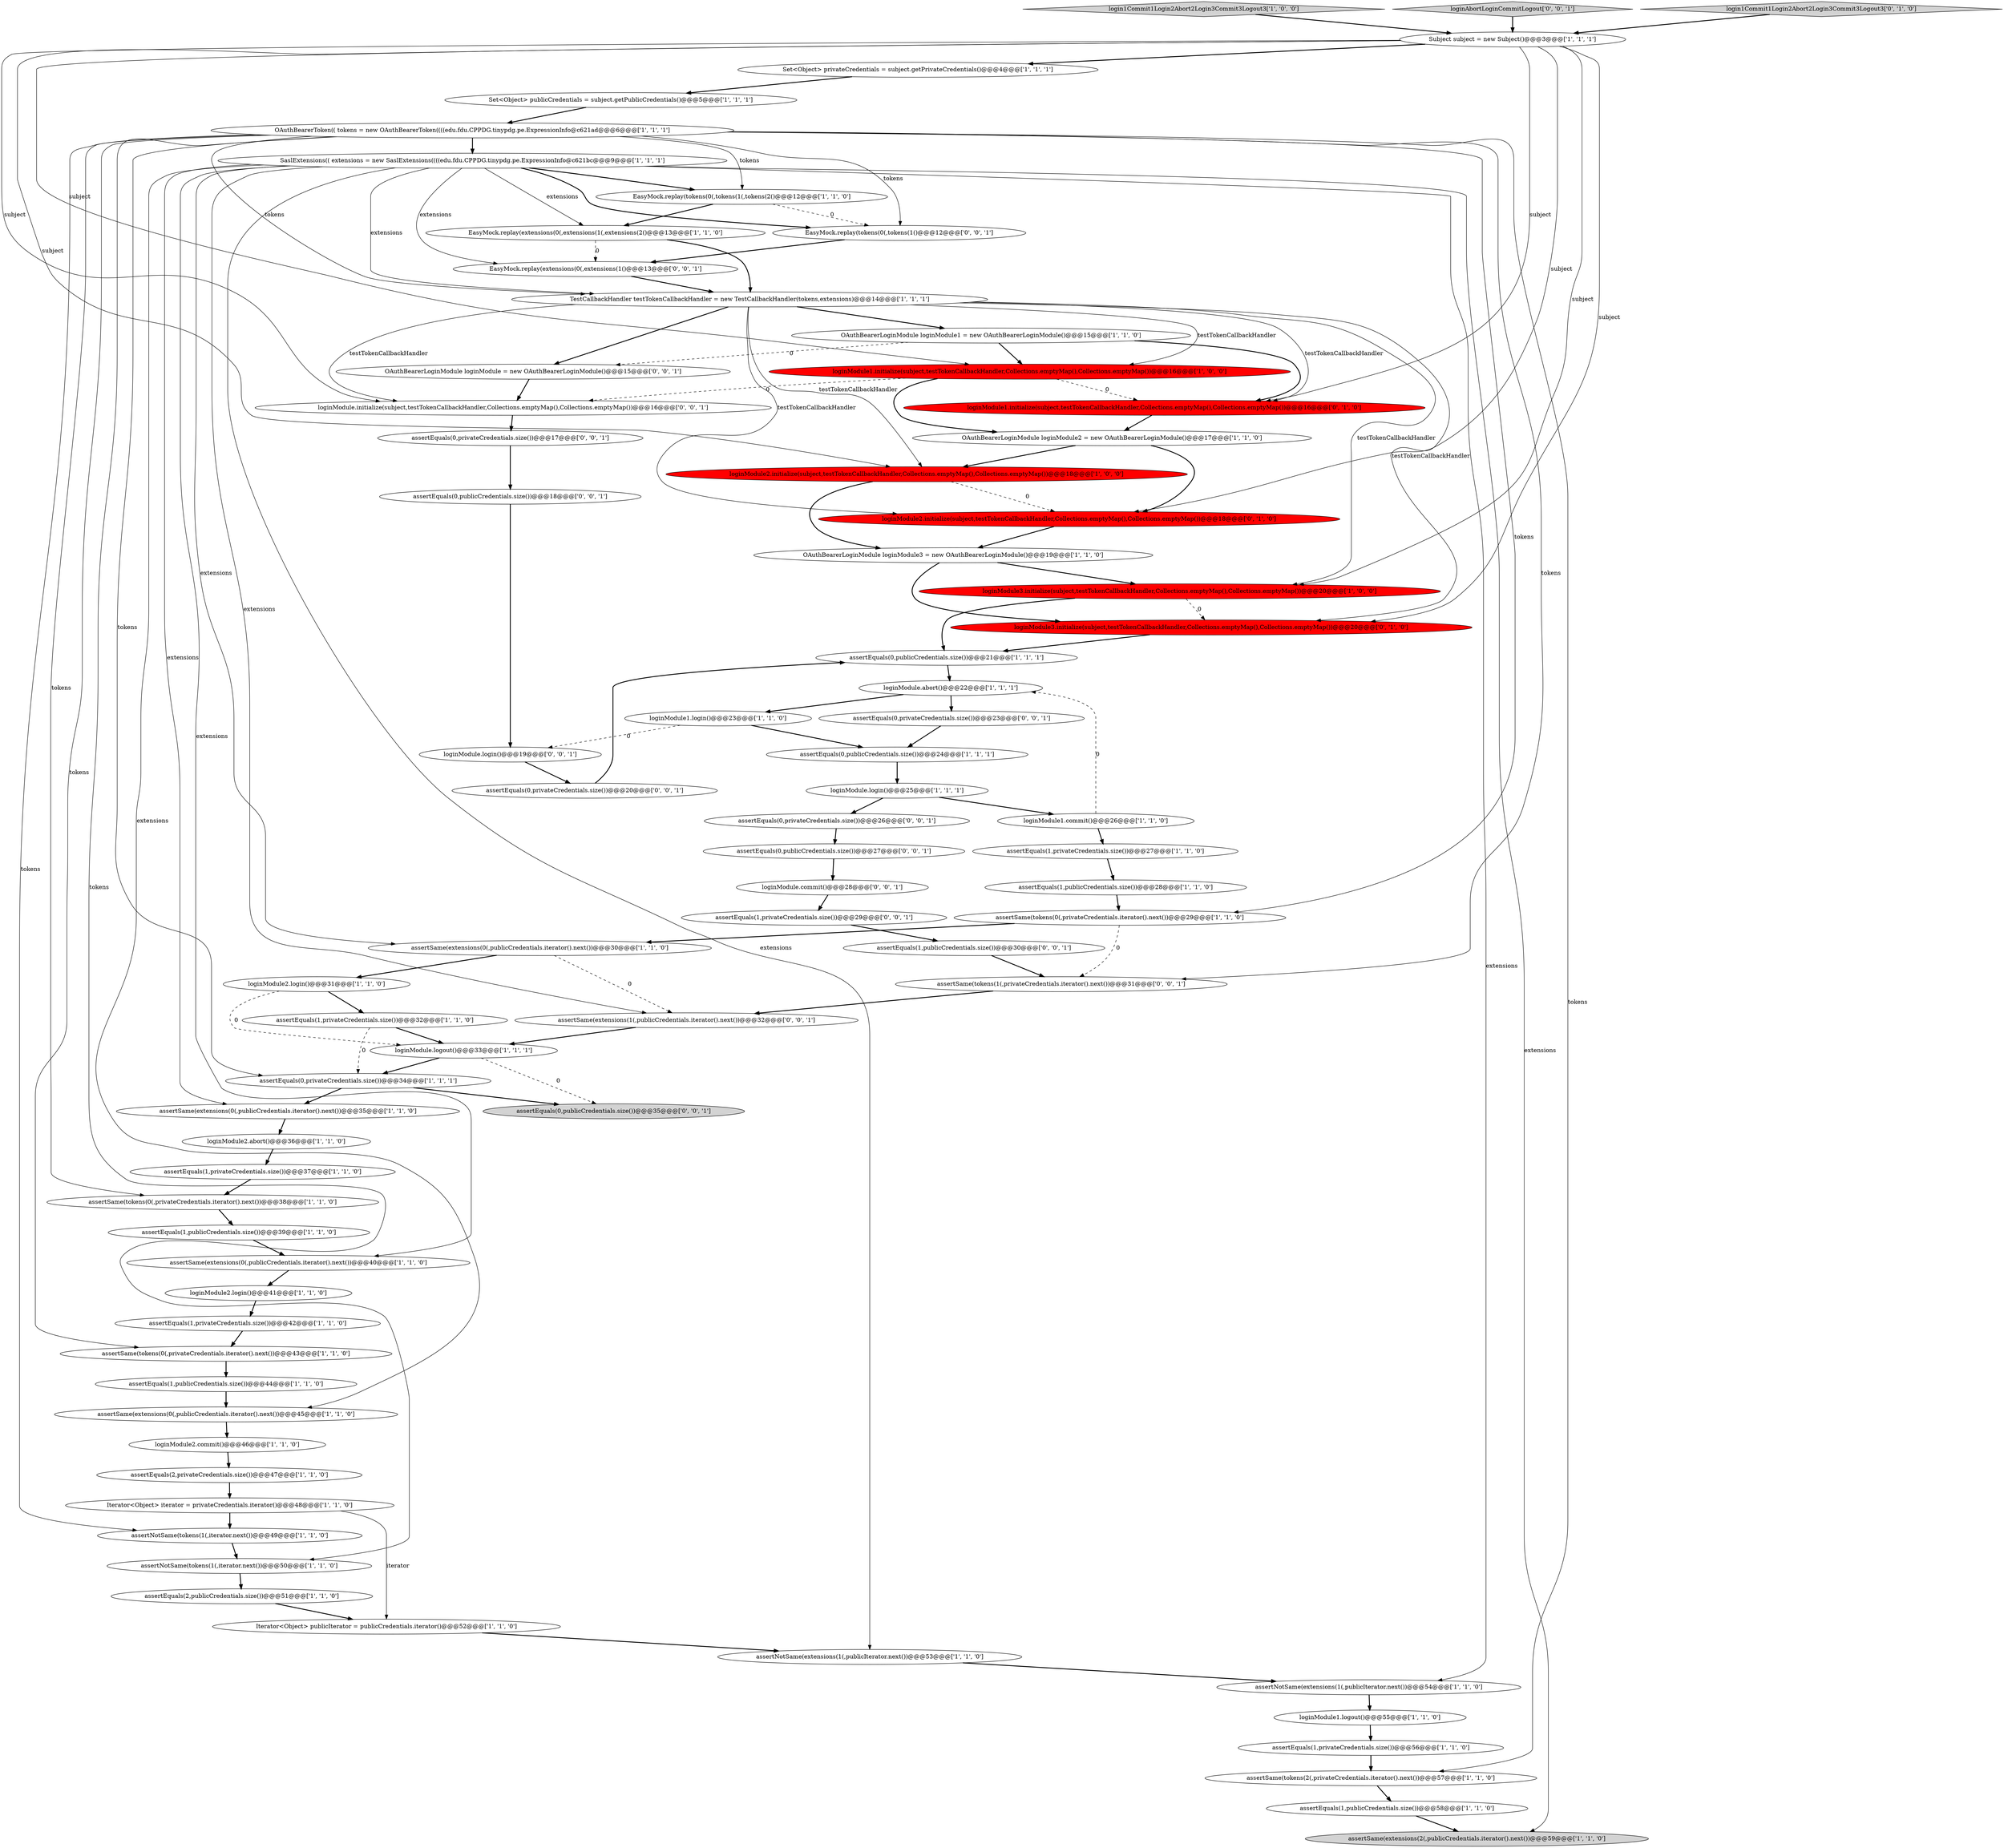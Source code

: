 digraph {
17 [style = filled, label = "login1Commit1Login2Abort2Login3Commit3Logout3['1', '0', '0']", fillcolor = lightgray, shape = diamond image = "AAA0AAABBB1BBB"];
72 [style = filled, label = "assertSame(tokens(1(,privateCredentials.iterator().next())@@@31@@@['0', '0', '1']", fillcolor = white, shape = ellipse image = "AAA0AAABBB3BBB"];
70 [style = filled, label = "loginModule.login()@@@19@@@['0', '0', '1']", fillcolor = white, shape = ellipse image = "AAA0AAABBB3BBB"];
31 [style = filled, label = "assertEquals(0,publicCredentials.size())@@@24@@@['1', '1', '1']", fillcolor = white, shape = ellipse image = "AAA0AAABBB1BBB"];
45 [style = filled, label = "assertSame(tokens(0(,privateCredentials.iterator().next())@@@29@@@['1', '1', '0']", fillcolor = white, shape = ellipse image = "AAA0AAABBB1BBB"];
8 [style = filled, label = "loginModule.logout()@@@33@@@['1', '1', '1']", fillcolor = white, shape = ellipse image = "AAA0AAABBB1BBB"];
64 [style = filled, label = "EasyMock.replay(extensions(0(,extensions(1()@@@13@@@['0', '0', '1']", fillcolor = white, shape = ellipse image = "AAA0AAABBB3BBB"];
5 [style = filled, label = "assertEquals(1,publicCredentials.size())@@@28@@@['1', '1', '0']", fillcolor = white, shape = ellipse image = "AAA0AAABBB1BBB"];
13 [style = filled, label = "Set<Object> privateCredentials = subject.getPrivateCredentials()@@@4@@@['1', '1', '1']", fillcolor = white, shape = ellipse image = "AAA0AAABBB1BBB"];
32 [style = filled, label = "EasyMock.replay(extensions(0(,extensions(1(,extensions(2()@@@13@@@['1', '1', '0']", fillcolor = white, shape = ellipse image = "AAA0AAABBB1BBB"];
50 [style = filled, label = "assertNotSame(extensions(1(,publicIterator.next())@@@54@@@['1', '1', '0']", fillcolor = white, shape = ellipse image = "AAA0AAABBB1BBB"];
52 [style = filled, label = "loginModule2.abort()@@@36@@@['1', '1', '0']", fillcolor = white, shape = ellipse image = "AAA0AAABBB1BBB"];
67 [style = filled, label = "loginAbortLoginCommitLogout['0', '0', '1']", fillcolor = lightgray, shape = diamond image = "AAA0AAABBB3BBB"];
48 [style = filled, label = "assertEquals(1,publicCredentials.size())@@@39@@@['1', '1', '0']", fillcolor = white, shape = ellipse image = "AAA0AAABBB1BBB"];
54 [style = filled, label = "loginModule1.initialize(subject,testTokenCallbackHandler,Collections.emptyMap(),Collections.emptyMap())@@@16@@@['0', '1', '0']", fillcolor = red, shape = ellipse image = "AAA1AAABBB2BBB"];
12 [style = filled, label = "loginModule2.login()@@@31@@@['1', '1', '0']", fillcolor = white, shape = ellipse image = "AAA0AAABBB1BBB"];
4 [style = filled, label = "Iterator<Object> publicIterator = publicCredentials.iterator()@@@52@@@['1', '1', '0']", fillcolor = white, shape = ellipse image = "AAA0AAABBB1BBB"];
22 [style = filled, label = "Set<Object> publicCredentials = subject.getPublicCredentials()@@@5@@@['1', '1', '1']", fillcolor = white, shape = ellipse image = "AAA0AAABBB1BBB"];
41 [style = filled, label = "loginModule1.login()@@@23@@@['1', '1', '0']", fillcolor = white, shape = ellipse image = "AAA0AAABBB1BBB"];
19 [style = filled, label = "loginModule.abort()@@@22@@@['1', '1', '1']", fillcolor = white, shape = ellipse image = "AAA0AAABBB1BBB"];
30 [style = filled, label = "assertEquals(0,publicCredentials.size())@@@21@@@['1', '1', '1']", fillcolor = white, shape = ellipse image = "AAA0AAABBB1BBB"];
33 [style = filled, label = "loginModule.login()@@@25@@@['1', '1', '1']", fillcolor = white, shape = ellipse image = "AAA0AAABBB1BBB"];
15 [style = filled, label = "assertEquals(2,publicCredentials.size())@@@51@@@['1', '1', '0']", fillcolor = white, shape = ellipse image = "AAA0AAABBB1BBB"];
39 [style = filled, label = "assertSame(extensions(0(,publicCredentials.iterator().next())@@@35@@@['1', '1', '0']", fillcolor = white, shape = ellipse image = "AAA0AAABBB1BBB"];
51 [style = filled, label = "assertEquals(1,privateCredentials.size())@@@27@@@['1', '1', '0']", fillcolor = white, shape = ellipse image = "AAA0AAABBB1BBB"];
63 [style = filled, label = "loginModule.initialize(subject,testTokenCallbackHandler,Collections.emptyMap(),Collections.emptyMap())@@@16@@@['0', '0', '1']", fillcolor = white, shape = ellipse image = "AAA0AAABBB3BBB"];
10 [style = filled, label = "assertSame(tokens(0(,privateCredentials.iterator().next())@@@38@@@['1', '1', '0']", fillcolor = white, shape = ellipse image = "AAA0AAABBB1BBB"];
26 [style = filled, label = "loginModule1.commit()@@@26@@@['1', '1', '0']", fillcolor = white, shape = ellipse image = "AAA0AAABBB1BBB"];
28 [style = filled, label = "Subject subject = new Subject()@@@3@@@['1', '1', '1']", fillcolor = white, shape = ellipse image = "AAA0AAABBB1BBB"];
66 [style = filled, label = "assertEquals(0,privateCredentials.size())@@@26@@@['0', '0', '1']", fillcolor = white, shape = ellipse image = "AAA0AAABBB3BBB"];
14 [style = filled, label = "assertSame(tokens(0(,privateCredentials.iterator().next())@@@43@@@['1', '1', '0']", fillcolor = white, shape = ellipse image = "AAA0AAABBB1BBB"];
61 [style = filled, label = "assertEquals(0,publicCredentials.size())@@@35@@@['0', '0', '1']", fillcolor = lightgray, shape = ellipse image = "AAA0AAABBB3BBB"];
73 [style = filled, label = "EasyMock.replay(tokens(0(,tokens(1()@@@12@@@['0', '0', '1']", fillcolor = white, shape = ellipse image = "AAA0AAABBB3BBB"];
68 [style = filled, label = "OAuthBearerLoginModule loginModule = new OAuthBearerLoginModule()@@@15@@@['0', '0', '1']", fillcolor = white, shape = ellipse image = "AAA0AAABBB3BBB"];
35 [style = filled, label = "loginModule2.commit()@@@46@@@['1', '1', '0']", fillcolor = white, shape = ellipse image = "AAA0AAABBB1BBB"];
27 [style = filled, label = "loginModule2.initialize(subject,testTokenCallbackHandler,Collections.emptyMap(),Collections.emptyMap())@@@18@@@['1', '0', '0']", fillcolor = red, shape = ellipse image = "AAA1AAABBB1BBB"];
36 [style = filled, label = "assertSame(extensions(2(,publicCredentials.iterator().next())@@@59@@@['1', '1', '0']", fillcolor = lightgray, shape = ellipse image = "AAA0AAABBB1BBB"];
75 [style = filled, label = "assertEquals(1,publicCredentials.size())@@@30@@@['0', '0', '1']", fillcolor = white, shape = ellipse image = "AAA0AAABBB3BBB"];
42 [style = filled, label = "assertEquals(1,publicCredentials.size())@@@58@@@['1', '1', '0']", fillcolor = white, shape = ellipse image = "AAA0AAABBB1BBB"];
74 [style = filled, label = "assertEquals(0,privateCredentials.size())@@@17@@@['0', '0', '1']", fillcolor = white, shape = ellipse image = "AAA0AAABBB3BBB"];
7 [style = filled, label = "assertEquals(1,privateCredentials.size())@@@56@@@['1', '1', '0']", fillcolor = white, shape = ellipse image = "AAA0AAABBB1BBB"];
0 [style = filled, label = "assertEquals(1,privateCredentials.size())@@@42@@@['1', '1', '0']", fillcolor = white, shape = ellipse image = "AAA0AAABBB1BBB"];
21 [style = filled, label = "loginModule1.logout()@@@55@@@['1', '1', '0']", fillcolor = white, shape = ellipse image = "AAA0AAABBB1BBB"];
58 [style = filled, label = "assertEquals(0,publicCredentials.size())@@@27@@@['0', '0', '1']", fillcolor = white, shape = ellipse image = "AAA0AAABBB3BBB"];
55 [style = filled, label = "loginModule2.initialize(subject,testTokenCallbackHandler,Collections.emptyMap(),Collections.emptyMap())@@@18@@@['0', '1', '0']", fillcolor = red, shape = ellipse image = "AAA1AAABBB2BBB"];
62 [style = filled, label = "loginModule.commit()@@@28@@@['0', '0', '1']", fillcolor = white, shape = ellipse image = "AAA0AAABBB3BBB"];
38 [style = filled, label = "Iterator<Object> iterator = privateCredentials.iterator()@@@48@@@['1', '1', '0']", fillcolor = white, shape = ellipse image = "AAA0AAABBB1BBB"];
9 [style = filled, label = "assertNotSame(tokens(1(,iterator.next())@@@50@@@['1', '1', '0']", fillcolor = white, shape = ellipse image = "AAA0AAABBB1BBB"];
1 [style = filled, label = "SaslExtensions(( extensions = new SaslExtensions((((edu.fdu.CPPDG.tinypdg.pe.ExpressionInfo@c621bc@@@9@@@['1', '1', '1']", fillcolor = white, shape = ellipse image = "AAA0AAABBB1BBB"];
34 [style = filled, label = "TestCallbackHandler testTokenCallbackHandler = new TestCallbackHandler(tokens,extensions)@@@14@@@['1', '1', '1']", fillcolor = white, shape = ellipse image = "AAA0AAABBB1BBB"];
16 [style = filled, label = "assertEquals(1,publicCredentials.size())@@@44@@@['1', '1', '0']", fillcolor = white, shape = ellipse image = "AAA0AAABBB1BBB"];
29 [style = filled, label = "assertEquals(1,privateCredentials.size())@@@32@@@['1', '1', '0']", fillcolor = white, shape = ellipse image = "AAA0AAABBB1BBB"];
18 [style = filled, label = "OAuthBearerLoginModule loginModule2 = new OAuthBearerLoginModule()@@@17@@@['1', '1', '0']", fillcolor = white, shape = ellipse image = "AAA0AAABBB1BBB"];
23 [style = filled, label = "assertSame(tokens(2(,privateCredentials.iterator().next())@@@57@@@['1', '1', '0']", fillcolor = white, shape = ellipse image = "AAA0AAABBB1BBB"];
40 [style = filled, label = "assertSame(extensions(0(,publicCredentials.iterator().next())@@@45@@@['1', '1', '0']", fillcolor = white, shape = ellipse image = "AAA0AAABBB1BBB"];
43 [style = filled, label = "loginModule2.login()@@@41@@@['1', '1', '0']", fillcolor = white, shape = ellipse image = "AAA0AAABBB1BBB"];
47 [style = filled, label = "loginModule3.initialize(subject,testTokenCallbackHandler,Collections.emptyMap(),Collections.emptyMap())@@@20@@@['1', '0', '0']", fillcolor = red, shape = ellipse image = "AAA1AAABBB1BBB"];
49 [style = filled, label = "assertEquals(0,privateCredentials.size())@@@34@@@['1', '1', '1']", fillcolor = white, shape = ellipse image = "AAA0AAABBB1BBB"];
71 [style = filled, label = "assertEquals(0,privateCredentials.size())@@@23@@@['0', '0', '1']", fillcolor = white, shape = ellipse image = "AAA0AAABBB3BBB"];
25 [style = filled, label = "assertSame(extensions(0(,publicCredentials.iterator().next())@@@40@@@['1', '1', '0']", fillcolor = white, shape = ellipse image = "AAA0AAABBB1BBB"];
65 [style = filled, label = "assertSame(extensions(1(,publicCredentials.iterator().next())@@@32@@@['0', '0', '1']", fillcolor = white, shape = ellipse image = "AAA0AAABBB3BBB"];
24 [style = filled, label = "OAuthBearerLoginModule loginModule3 = new OAuthBearerLoginModule()@@@19@@@['1', '1', '0']", fillcolor = white, shape = ellipse image = "AAA0AAABBB1BBB"];
60 [style = filled, label = "assertEquals(1,privateCredentials.size())@@@29@@@['0', '0', '1']", fillcolor = white, shape = ellipse image = "AAA0AAABBB3BBB"];
37 [style = filled, label = "OAuthBearerLoginModule loginModule1 = new OAuthBearerLoginModule()@@@15@@@['1', '1', '0']", fillcolor = white, shape = ellipse image = "AAA0AAABBB1BBB"];
46 [style = filled, label = "OAuthBearerToken(( tokens = new OAuthBearerToken((((edu.fdu.CPPDG.tinypdg.pe.ExpressionInfo@c621ad@@@6@@@['1', '1', '1']", fillcolor = white, shape = ellipse image = "AAA0AAABBB1BBB"];
59 [style = filled, label = "assertEquals(0,privateCredentials.size())@@@20@@@['0', '0', '1']", fillcolor = white, shape = ellipse image = "AAA0AAABBB3BBB"];
53 [style = filled, label = "assertEquals(1,privateCredentials.size())@@@37@@@['1', '1', '0']", fillcolor = white, shape = ellipse image = "AAA0AAABBB1BBB"];
2 [style = filled, label = "EasyMock.replay(tokens(0(,tokens(1(,tokens(2()@@@12@@@['1', '1', '0']", fillcolor = white, shape = ellipse image = "AAA0AAABBB1BBB"];
11 [style = filled, label = "loginModule1.initialize(subject,testTokenCallbackHandler,Collections.emptyMap(),Collections.emptyMap())@@@16@@@['1', '0', '0']", fillcolor = red, shape = ellipse image = "AAA1AAABBB1BBB"];
56 [style = filled, label = "login1Commit1Login2Abort2Login3Commit3Logout3['0', '1', '0']", fillcolor = lightgray, shape = diamond image = "AAA0AAABBB2BBB"];
3 [style = filled, label = "assertSame(extensions(0(,publicCredentials.iterator().next())@@@30@@@['1', '1', '0']", fillcolor = white, shape = ellipse image = "AAA0AAABBB1BBB"];
57 [style = filled, label = "loginModule3.initialize(subject,testTokenCallbackHandler,Collections.emptyMap(),Collections.emptyMap())@@@20@@@['0', '1', '0']", fillcolor = red, shape = ellipse image = "AAA1AAABBB2BBB"];
20 [style = filled, label = "assertNotSame(tokens(1(,iterator.next())@@@49@@@['1', '1', '0']", fillcolor = white, shape = ellipse image = "AAA0AAABBB1BBB"];
6 [style = filled, label = "assertNotSame(extensions(1(,publicIterator.next())@@@53@@@['1', '1', '0']", fillcolor = white, shape = ellipse image = "AAA0AAABBB1BBB"];
69 [style = filled, label = "assertEquals(0,publicCredentials.size())@@@18@@@['0', '0', '1']", fillcolor = white, shape = ellipse image = "AAA0AAABBB3BBB"];
44 [style = filled, label = "assertEquals(2,privateCredentials.size())@@@47@@@['1', '1', '0']", fillcolor = white, shape = ellipse image = "AAA0AAABBB1BBB"];
74->69 [style = bold, label=""];
51->5 [style = bold, label=""];
28->27 [style = solid, label="subject"];
67->28 [style = bold, label=""];
12->8 [style = dashed, label="0"];
37->11 [style = bold, label=""];
1->6 [style = solid, label="extensions"];
20->9 [style = bold, label=""];
18->55 [style = bold, label=""];
46->73 [style = solid, label="tokens"];
24->57 [style = bold, label=""];
34->55 [style = solid, label="testTokenCallbackHandler"];
25->43 [style = bold, label=""];
5->45 [style = bold, label=""];
32->34 [style = bold, label=""];
3->65 [style = dashed, label="0"];
19->71 [style = bold, label=""];
26->51 [style = bold, label=""];
34->68 [style = bold, label=""];
1->50 [style = solid, label="extensions"];
46->45 [style = solid, label="tokens"];
0->14 [style = bold, label=""];
58->62 [style = bold, label=""];
49->39 [style = bold, label=""];
46->23 [style = solid, label="tokens"];
32->64 [style = dashed, label="0"];
46->2 [style = solid, label="tokens"];
34->27 [style = solid, label="testTokenCallbackHandler"];
28->11 [style = solid, label="subject"];
28->54 [style = solid, label="subject"];
43->0 [style = bold, label=""];
64->34 [style = bold, label=""];
13->22 [style = bold, label=""];
2->32 [style = bold, label=""];
14->16 [style = bold, label=""];
16->40 [style = bold, label=""];
22->46 [style = bold, label=""];
35->44 [style = bold, label=""];
11->54 [style = dashed, label="0"];
62->60 [style = bold, label=""];
10->48 [style = bold, label=""];
46->9 [style = solid, label="tokens"];
34->57 [style = solid, label="testTokenCallbackHandler"];
24->47 [style = bold, label=""];
11->18 [style = bold, label=""];
44->38 [style = bold, label=""];
30->19 [style = bold, label=""];
39->52 [style = bold, label=""];
12->29 [style = bold, label=""];
70->59 [style = bold, label=""];
26->19 [style = dashed, label="0"];
19->41 [style = bold, label=""];
31->33 [style = bold, label=""];
7->23 [style = bold, label=""];
1->34 [style = solid, label="extensions"];
57->30 [style = bold, label=""];
21->7 [style = bold, label=""];
46->14 [style = solid, label="tokens"];
73->64 [style = bold, label=""];
46->20 [style = solid, label="tokens"];
53->10 [style = bold, label=""];
27->55 [style = dashed, label="0"];
65->8 [style = bold, label=""];
38->20 [style = bold, label=""];
71->31 [style = bold, label=""];
40->35 [style = bold, label=""];
46->34 [style = solid, label="tokens"];
47->57 [style = dashed, label="0"];
68->63 [style = bold, label=""];
1->73 [style = bold, label=""];
34->63 [style = solid, label="testTokenCallbackHandler"];
3->12 [style = bold, label=""];
49->61 [style = bold, label=""];
63->74 [style = bold, label=""];
33->26 [style = bold, label=""];
23->42 [style = bold, label=""];
66->58 [style = bold, label=""];
1->3 [style = solid, label="extensions"];
72->65 [style = bold, label=""];
1->36 [style = solid, label="extensions"];
41->70 [style = dashed, label="0"];
46->10 [style = solid, label="tokens"];
75->72 [style = bold, label=""];
27->24 [style = bold, label=""];
1->2 [style = bold, label=""];
41->31 [style = bold, label=""];
1->64 [style = solid, label="extensions"];
46->49 [style = solid, label="tokens"];
28->47 [style = solid, label="subject"];
29->8 [style = bold, label=""];
28->63 [style = solid, label="subject"];
33->66 [style = bold, label=""];
37->68 [style = dashed, label="0"];
52->53 [style = bold, label=""];
45->3 [style = bold, label=""];
4->6 [style = bold, label=""];
55->24 [style = bold, label=""];
28->13 [style = bold, label=""];
34->11 [style = solid, label="testTokenCallbackHandler"];
42->36 [style = bold, label=""];
2->73 [style = dashed, label="0"];
11->63 [style = dashed, label="0"];
28->57 [style = solid, label="subject"];
47->30 [style = bold, label=""];
37->54 [style = bold, label=""];
1->39 [style = solid, label="extensions"];
17->28 [style = bold, label=""];
54->18 [style = bold, label=""];
38->4 [style = solid, label="iterator"];
45->72 [style = dashed, label="0"];
34->37 [style = bold, label=""];
46->1 [style = bold, label=""];
18->27 [style = bold, label=""];
28->55 [style = solid, label="subject"];
9->15 [style = bold, label=""];
56->28 [style = bold, label=""];
6->50 [style = bold, label=""];
1->25 [style = solid, label="extensions"];
15->4 [style = bold, label=""];
48->25 [style = bold, label=""];
59->30 [style = bold, label=""];
8->49 [style = bold, label=""];
29->49 [style = dashed, label="0"];
34->54 [style = solid, label="testTokenCallbackHandler"];
34->47 [style = solid, label="testTokenCallbackHandler"];
69->70 [style = bold, label=""];
60->75 [style = bold, label=""];
50->21 [style = bold, label=""];
8->61 [style = dashed, label="0"];
46->72 [style = solid, label="tokens"];
1->40 [style = solid, label="extensions"];
1->32 [style = solid, label="extensions"];
1->65 [style = solid, label="extensions"];
}

